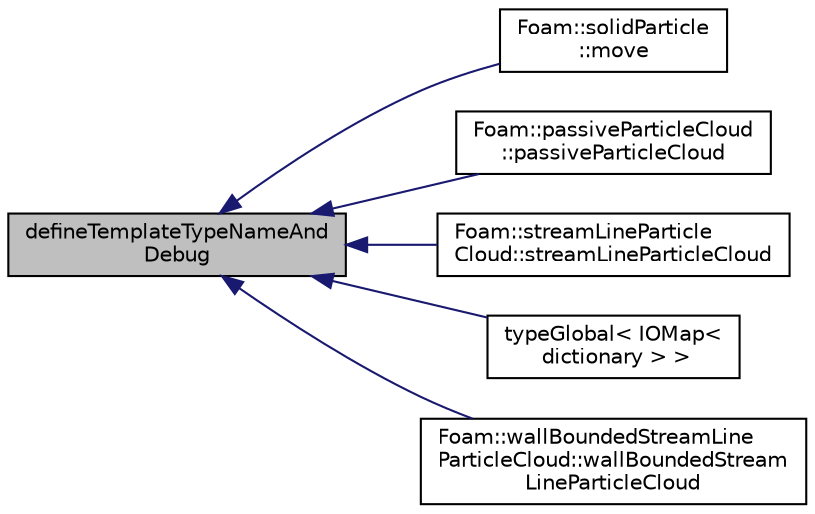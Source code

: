 digraph "defineTemplateTypeNameAndDebug"
{
  bgcolor="transparent";
  edge [fontname="Helvetica",fontsize="10",labelfontname="Helvetica",labelfontsize="10"];
  node [fontname="Helvetica",fontsize="10",shape=record];
  rankdir="LR";
  Node1 [label="defineTemplateTypeNameAnd\lDebug",height=0.2,width=0.4,color="black", fillcolor="grey75", style="filled" fontcolor="black"];
  Node1 -> Node2 [dir="back",color="midnightblue",fontsize="10",style="solid",fontname="Helvetica"];
  Node2 [label="Foam::solidParticle\l::move",height=0.2,width=0.4,color="black",URL="$classFoam_1_1solidParticle.html#a987a2a9724f365ccac09b9b9dbc7ddf1",tooltip="Move. "];
  Node1 -> Node3 [dir="back",color="midnightblue",fontsize="10",style="solid",fontname="Helvetica"];
  Node3 [label="Foam::passiveParticleCloud\l::passiveParticleCloud",height=0.2,width=0.4,color="black",URL="$classFoam_1_1passiveParticleCloud.html#a745ea80a690ff55990c7d3485c8b00d9",tooltip="Construct given mesh. "];
  Node1 -> Node4 [dir="back",color="midnightblue",fontsize="10",style="solid",fontname="Helvetica"];
  Node4 [label="Foam::streamLineParticle\lCloud::streamLineParticleCloud",height=0.2,width=0.4,color="black",URL="$classFoam_1_1streamLineParticleCloud.html#a9bf3eceb7ae29872ba1fdb0c8ca2e410",tooltip="Construct given mesh. "];
  Node1 -> Node5 [dir="back",color="midnightblue",fontsize="10",style="solid",fontname="Helvetica"];
  Node5 [label="typeGlobal\< IOMap\<\l dictionary \> \>",height=0.2,width=0.4,color="black",URL="$namespaceFoam.html#a52d9ce8c05862a4f88782600ed803859",tooltip="Template specialization for global status. "];
  Node1 -> Node6 [dir="back",color="midnightblue",fontsize="10",style="solid",fontname="Helvetica"];
  Node6 [label="Foam::wallBoundedStreamLine\lParticleCloud::wallBoundedStream\lLineParticleCloud",height=0.2,width=0.4,color="black",URL="$classFoam_1_1wallBoundedStreamLineParticleCloud.html#ac705da105bb06e4ba479a1d32104f1c3",tooltip="Construct given mesh. "];
}
